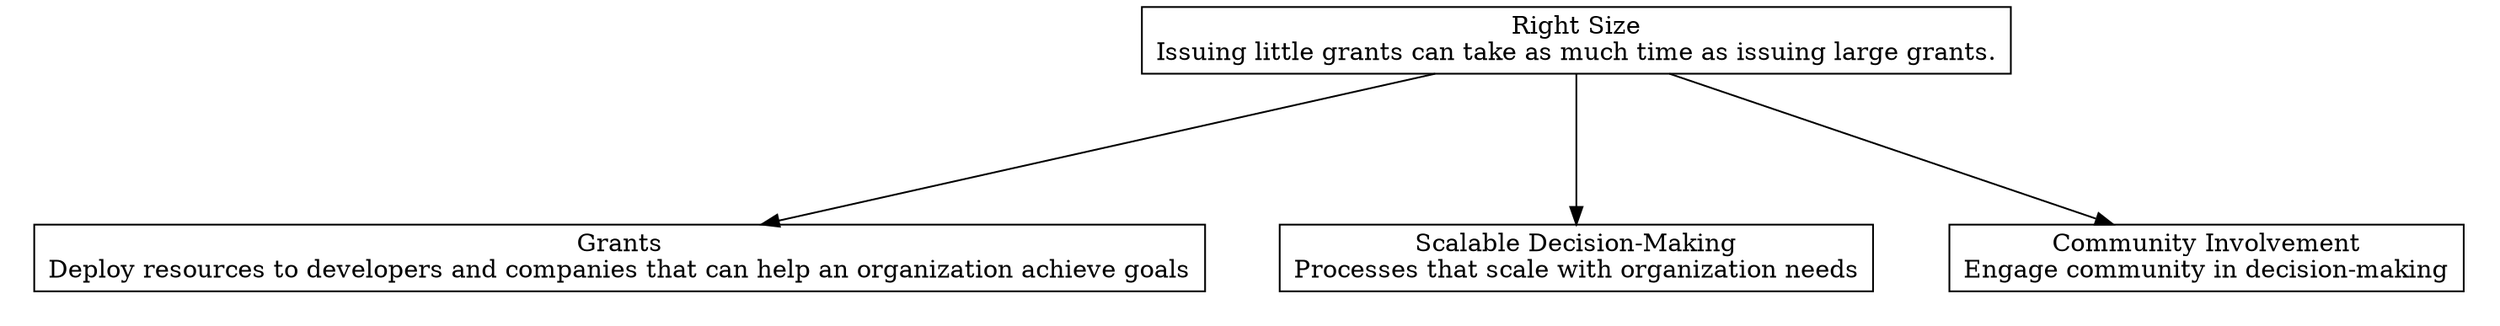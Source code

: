 digraph "" {
	graph [nodesep=0.6,
		rankdir=TB,
		ranksep=1.2
	];
	node [label="\N",
		shape=box
	];
	subgraph cluster_descendants {
		graph [rank=min,
			style=invis
		];
		"Community Involvement"	[label="Community Involvement\nEngage community in decision-making"];
		"Scalable Decision-Making"	[label="Scalable Decision-Making\nProcesses that scale with organization needs"];
		Grants	[label="Grants\nDeploy resources to developers and companies that can help an organization achieve goals"];
	}
	"Right Size"	[label="Right Size\nIssuing little grants can take as much time as issuing large grants.\n"];
	"Right Size" -> "Community Involvement";
	"Right Size" -> "Scalable Decision-Making";
	"Right Size" -> Grants;
}

